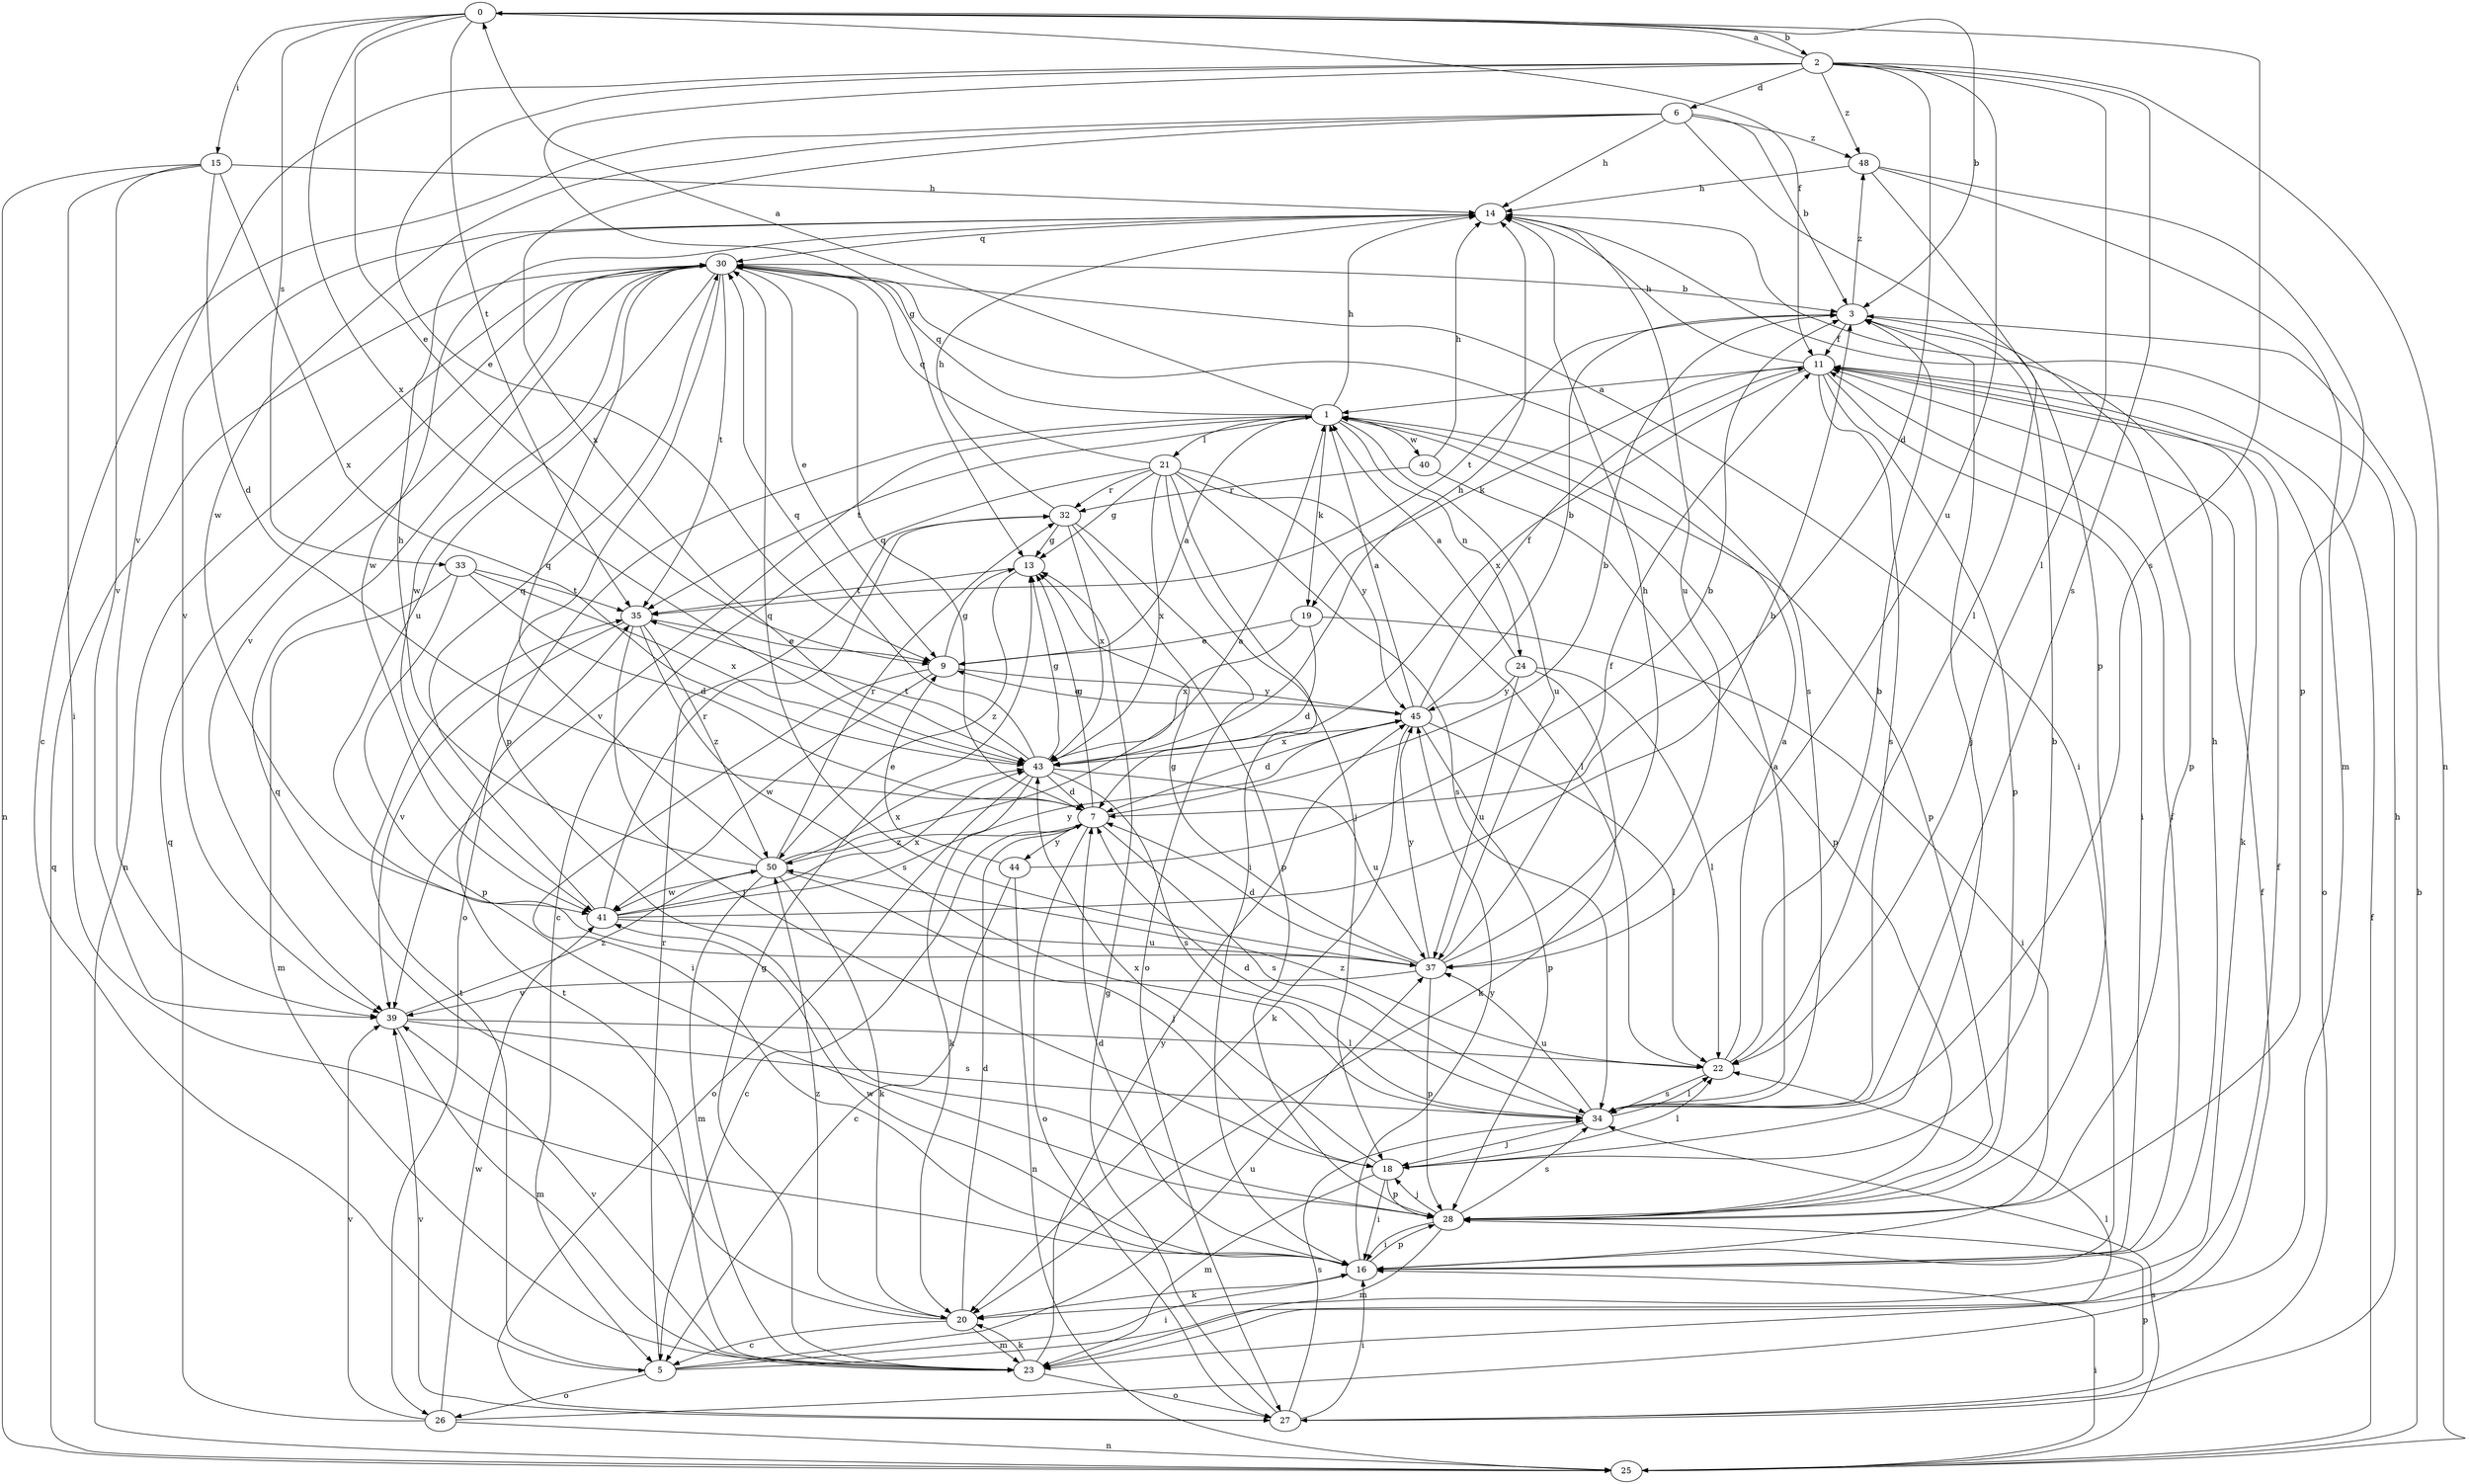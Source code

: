strict digraph  {
0;
1;
2;
3;
5;
6;
7;
9;
11;
13;
14;
15;
16;
18;
19;
20;
21;
22;
23;
24;
25;
26;
27;
28;
30;
32;
33;
34;
35;
37;
39;
40;
41;
43;
44;
45;
48;
50;
0 -> 2  [label=b];
0 -> 3  [label=b];
0 -> 9  [label=e];
0 -> 11  [label=f];
0 -> 15  [label=i];
0 -> 33  [label=s];
0 -> 34  [label=s];
0 -> 35  [label=t];
0 -> 43  [label=x];
1 -> 0  [label=a];
1 -> 14  [label=h];
1 -> 19  [label=k];
1 -> 21  [label=l];
1 -> 24  [label=n];
1 -> 26  [label=o];
1 -> 28  [label=p];
1 -> 30  [label=q];
1 -> 35  [label=t];
1 -> 37  [label=u];
1 -> 39  [label=v];
1 -> 40  [label=w];
2 -> 0  [label=a];
2 -> 6  [label=d];
2 -> 7  [label=d];
2 -> 9  [label=e];
2 -> 13  [label=g];
2 -> 22  [label=l];
2 -> 25  [label=n];
2 -> 34  [label=s];
2 -> 37  [label=u];
2 -> 39  [label=v];
2 -> 48  [label=z];
3 -> 11  [label=f];
3 -> 18  [label=j];
3 -> 28  [label=p];
3 -> 35  [label=t];
3 -> 48  [label=z];
5 -> 16  [label=i];
5 -> 22  [label=l];
5 -> 26  [label=o];
5 -> 32  [label=r];
5 -> 35  [label=t];
5 -> 37  [label=u];
6 -> 3  [label=b];
6 -> 5  [label=c];
6 -> 14  [label=h];
6 -> 28  [label=p];
6 -> 41  [label=w];
6 -> 43  [label=x];
6 -> 48  [label=z];
7 -> 3  [label=b];
7 -> 5  [label=c];
7 -> 13  [label=g];
7 -> 27  [label=o];
7 -> 30  [label=q];
7 -> 34  [label=s];
7 -> 44  [label=y];
7 -> 50  [label=z];
9 -> 1  [label=a];
9 -> 13  [label=g];
9 -> 16  [label=i];
9 -> 41  [label=w];
9 -> 45  [label=y];
11 -> 1  [label=a];
11 -> 14  [label=h];
11 -> 16  [label=i];
11 -> 19  [label=k];
11 -> 20  [label=k];
11 -> 27  [label=o];
11 -> 28  [label=p];
11 -> 34  [label=s];
11 -> 43  [label=x];
13 -> 35  [label=t];
13 -> 50  [label=z];
14 -> 30  [label=q];
14 -> 37  [label=u];
14 -> 39  [label=v];
14 -> 41  [label=w];
15 -> 7  [label=d];
15 -> 14  [label=h];
15 -> 16  [label=i];
15 -> 25  [label=n];
15 -> 39  [label=v];
15 -> 43  [label=x];
16 -> 7  [label=d];
16 -> 11  [label=f];
16 -> 14  [label=h];
16 -> 20  [label=k];
16 -> 28  [label=p];
16 -> 41  [label=w];
16 -> 45  [label=y];
18 -> 3  [label=b];
18 -> 16  [label=i];
18 -> 22  [label=l];
18 -> 23  [label=m];
18 -> 28  [label=p];
18 -> 43  [label=x];
19 -> 7  [label=d];
19 -> 9  [label=e];
19 -> 16  [label=i];
19 -> 43  [label=x];
20 -> 5  [label=c];
20 -> 7  [label=d];
20 -> 23  [label=m];
20 -> 30  [label=q];
20 -> 50  [label=z];
21 -> 5  [label=c];
21 -> 13  [label=g];
21 -> 16  [label=i];
21 -> 18  [label=j];
21 -> 22  [label=l];
21 -> 30  [label=q];
21 -> 32  [label=r];
21 -> 34  [label=s];
21 -> 43  [label=x];
21 -> 45  [label=y];
22 -> 1  [label=a];
22 -> 3  [label=b];
22 -> 34  [label=s];
22 -> 50  [label=z];
23 -> 11  [label=f];
23 -> 13  [label=g];
23 -> 20  [label=k];
23 -> 27  [label=o];
23 -> 35  [label=t];
23 -> 39  [label=v];
23 -> 45  [label=y];
24 -> 1  [label=a];
24 -> 20  [label=k];
24 -> 22  [label=l];
24 -> 37  [label=u];
24 -> 45  [label=y];
25 -> 3  [label=b];
25 -> 11  [label=f];
25 -> 16  [label=i];
25 -> 30  [label=q];
25 -> 34  [label=s];
26 -> 11  [label=f];
26 -> 25  [label=n];
26 -> 30  [label=q];
26 -> 39  [label=v];
26 -> 41  [label=w];
27 -> 13  [label=g];
27 -> 14  [label=h];
27 -> 16  [label=i];
27 -> 28  [label=p];
27 -> 34  [label=s];
27 -> 39  [label=v];
28 -> 16  [label=i];
28 -> 18  [label=j];
28 -> 23  [label=m];
28 -> 34  [label=s];
30 -> 3  [label=b];
30 -> 9  [label=e];
30 -> 16  [label=i];
30 -> 25  [label=n];
30 -> 28  [label=p];
30 -> 34  [label=s];
30 -> 35  [label=t];
30 -> 37  [label=u];
30 -> 39  [label=v];
30 -> 41  [label=w];
32 -> 13  [label=g];
32 -> 14  [label=h];
32 -> 27  [label=o];
32 -> 28  [label=p];
32 -> 43  [label=x];
33 -> 7  [label=d];
33 -> 23  [label=m];
33 -> 28  [label=p];
33 -> 35  [label=t];
33 -> 43  [label=x];
34 -> 1  [label=a];
34 -> 7  [label=d];
34 -> 18  [label=j];
34 -> 22  [label=l];
34 -> 37  [label=u];
35 -> 9  [label=e];
35 -> 18  [label=j];
35 -> 34  [label=s];
35 -> 39  [label=v];
35 -> 50  [label=z];
37 -> 7  [label=d];
37 -> 11  [label=f];
37 -> 13  [label=g];
37 -> 14  [label=h];
37 -> 28  [label=p];
37 -> 30  [label=q];
37 -> 39  [label=v];
37 -> 45  [label=y];
39 -> 22  [label=l];
39 -> 23  [label=m];
39 -> 34  [label=s];
39 -> 50  [label=z];
40 -> 14  [label=h];
40 -> 28  [label=p];
40 -> 32  [label=r];
41 -> 3  [label=b];
41 -> 30  [label=q];
41 -> 32  [label=r];
41 -> 37  [label=u];
41 -> 43  [label=x];
41 -> 45  [label=y];
43 -> 7  [label=d];
43 -> 13  [label=g];
43 -> 14  [label=h];
43 -> 20  [label=k];
43 -> 27  [label=o];
43 -> 30  [label=q];
43 -> 34  [label=s];
43 -> 35  [label=t];
43 -> 37  [label=u];
44 -> 3  [label=b];
44 -> 5  [label=c];
44 -> 9  [label=e];
44 -> 25  [label=n];
45 -> 1  [label=a];
45 -> 3  [label=b];
45 -> 7  [label=d];
45 -> 9  [label=e];
45 -> 11  [label=f];
45 -> 20  [label=k];
45 -> 22  [label=l];
45 -> 28  [label=p];
45 -> 43  [label=x];
48 -> 14  [label=h];
48 -> 22  [label=l];
48 -> 23  [label=m];
48 -> 28  [label=p];
50 -> 1  [label=a];
50 -> 14  [label=h];
50 -> 18  [label=j];
50 -> 20  [label=k];
50 -> 23  [label=m];
50 -> 30  [label=q];
50 -> 32  [label=r];
50 -> 41  [label=w];
50 -> 43  [label=x];
}
